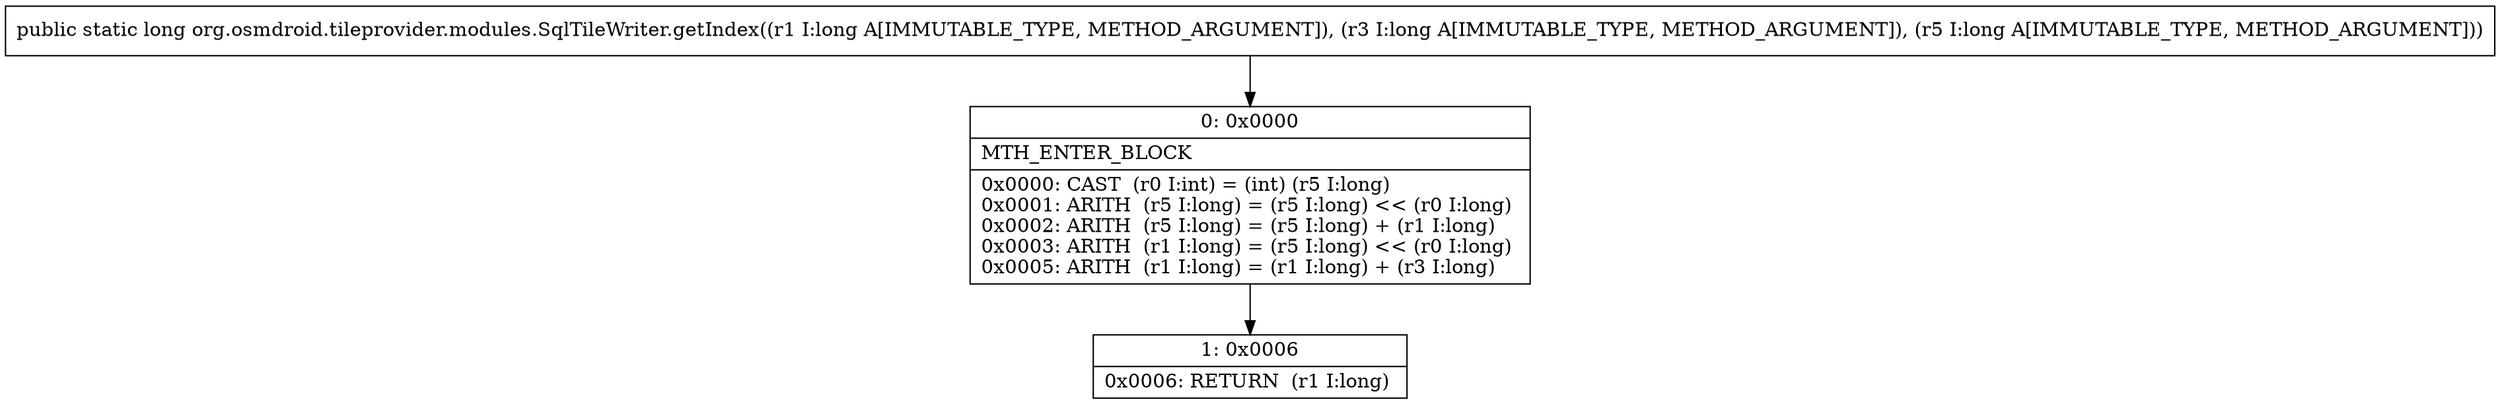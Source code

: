 digraph "CFG fororg.osmdroid.tileprovider.modules.SqlTileWriter.getIndex(JJJ)J" {
Node_0 [shape=record,label="{0\:\ 0x0000|MTH_ENTER_BLOCK\l|0x0000: CAST  (r0 I:int) = (int) (r5 I:long) \l0x0001: ARITH  (r5 I:long) = (r5 I:long) \<\< (r0 I:long) \l0x0002: ARITH  (r5 I:long) = (r5 I:long) + (r1 I:long) \l0x0003: ARITH  (r1 I:long) = (r5 I:long) \<\< (r0 I:long) \l0x0005: ARITH  (r1 I:long) = (r1 I:long) + (r3 I:long) \l}"];
Node_1 [shape=record,label="{1\:\ 0x0006|0x0006: RETURN  (r1 I:long) \l}"];
MethodNode[shape=record,label="{public static long org.osmdroid.tileprovider.modules.SqlTileWriter.getIndex((r1 I:long A[IMMUTABLE_TYPE, METHOD_ARGUMENT]), (r3 I:long A[IMMUTABLE_TYPE, METHOD_ARGUMENT]), (r5 I:long A[IMMUTABLE_TYPE, METHOD_ARGUMENT])) }"];
MethodNode -> Node_0;
Node_0 -> Node_1;
}


